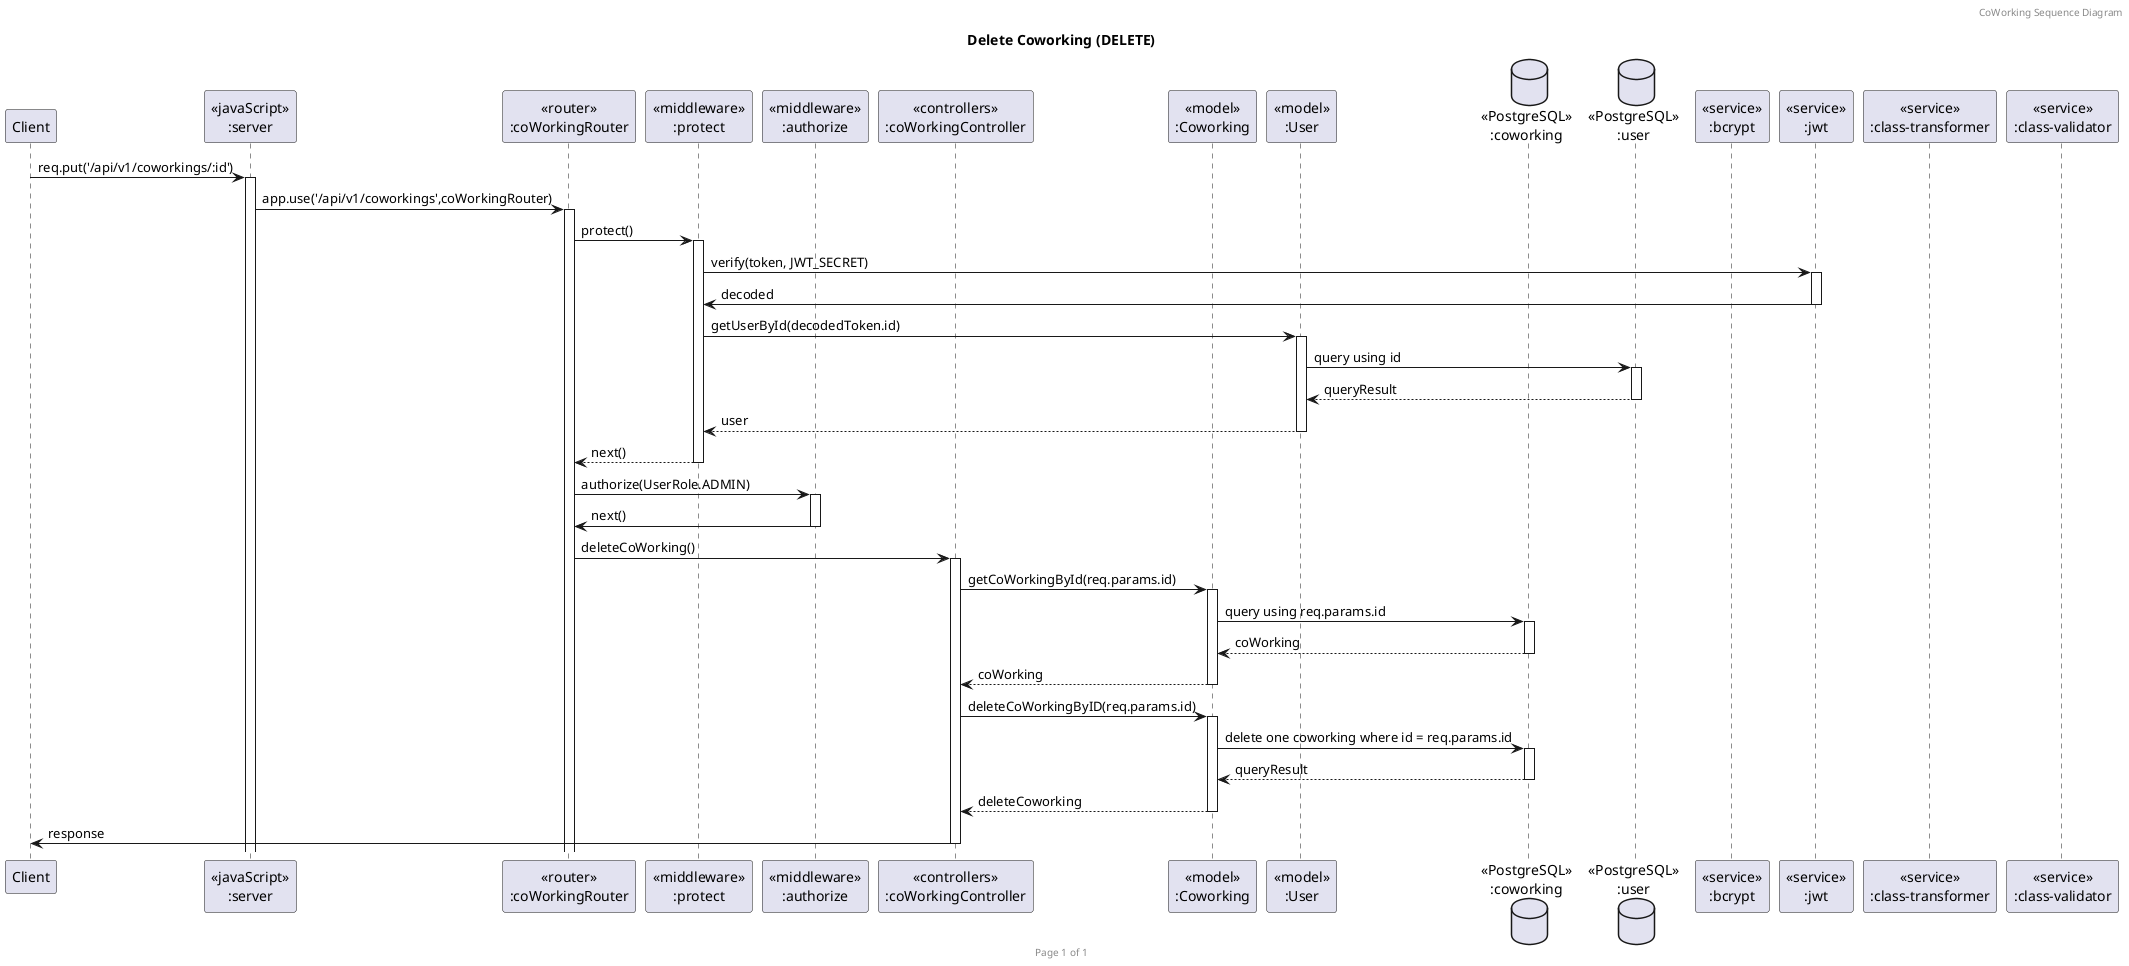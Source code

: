 @startuml Delete Coworking (DELETE)

header CoWorking Sequence Diagram
footer Page %page% of %lastpage%
title "Delete Coworking (DELETE)"

participant "Client" as client
participant "<<javaScript>>\n:server" as server
participant "<<router>>\n:coWorkingRouter" as coWorkingRouter
participant "<<middleware>>\n:protect" as protectMiddleware
participant "<<middleware>>\n:authorize" as authorizeMiddleware
participant "<<controllers>>\n:coWorkingController" as coWorkingController
participant "<<model>>\n:Coworking" as coWorkingModel
participant "<<model>>\n:User" as userModel
database "<<PostgreSQL>>\n:coworking" as coWorkingDatabase
database "<<PostgreSQL>>\n:user" as userDatabase
participant "<<service>>\n:bcrypt" as bcrypt
participant "<<service>>\n:jwt" as jwt
participant "<<service>>\n:class-transformer" as classTransformer
participant "<<service>>\n:class-validator" as classValidator

client->server ++:req.put('/api/v1/coworkings/:id')
server->coWorkingRouter ++:app.use('/api/v1/coworkings',coWorkingRouter)

coWorkingRouter -> protectMiddleware ++: protect()
protectMiddleware -> jwt ++: verify(token, JWT_SECRET)
jwt -> protectMiddleware --: decoded
protectMiddleware -> userModel ++: getUserById(decodedToken.id)
userModel -> userDatabase ++: query using id
userDatabase --> userModel --: queryResult
userModel --> protectMiddleware --: user
protectMiddleware --> coWorkingRouter --: next()

coWorkingRouter -> authorizeMiddleware ++: authorize(UserRole.ADMIN)
authorizeMiddleware -> coWorkingRouter --: next()

coWorkingRouter -> coWorkingController ++:deleteCoWorking()

coWorkingController -> coWorkingModel ++: getCoWorkingById(req.params.id)
coWorkingModel -> coWorkingDatabase ++: query using req.params.id
coWorkingDatabase --> coWorkingModel --: coWorking
coWorkingModel --> coWorkingController --: coWorking

coWorkingController -> coWorkingModel ++: deleteCoWorkingByID(req.params.id)
coWorkingModel -> coWorkingDatabase ++: delete one coworking where id = req.params.id
coWorkingDatabase --> coWorkingModel --: queryResult
coWorkingModel --> coWorkingController --: deleteCoworking
coWorkingController -> client --: response

@enduml